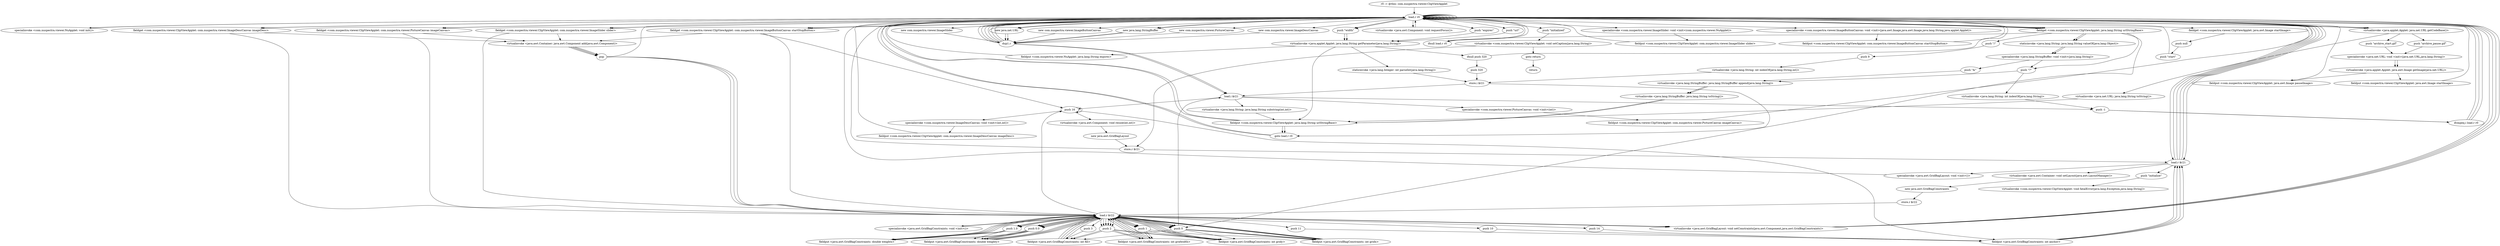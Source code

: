 digraph "" {
    "r0 := @this: com.nuspectra.viewer.ClipViewApplet"
    "load.r r0"
    "r0 := @this: com.nuspectra.viewer.ClipViewApplet"->"load.r r0";
    "specialinvoke <com.nuspectra.viewer.NuApplet: void init()>"
    "load.r r0"->"specialinvoke <com.nuspectra.viewer.NuApplet: void init()>";
    "specialinvoke <com.nuspectra.viewer.NuApplet: void init()>"->"load.r r0";
    "load.r r0"->"load.r r0";
    "push \"expires\""
    "load.r r0"->"push \"expires\"";
    "virtualinvoke <java.applet.Applet: java.lang.String getParameter(java.lang.String)>"
    "push \"expires\""->"virtualinvoke <java.applet.Applet: java.lang.String getParameter(java.lang.String)>";
    "fieldput <com.nuspectra.viewer.NuApplet: java.lang.String expires>"
    "virtualinvoke <java.applet.Applet: java.lang.String getParameter(java.lang.String)>"->"fieldput <com.nuspectra.viewer.NuApplet: java.lang.String expires>";
    "fieldput <com.nuspectra.viewer.NuApplet: java.lang.String expires>"->"load.r r0";
    "load.r r0"->"load.r r0";
    "push \"url\""
    "load.r r0"->"push \"url\"";
    "push \"url\""->"virtualinvoke <java.applet.Applet: java.lang.String getParameter(java.lang.String)>";
    "fieldput <com.nuspectra.viewer.ClipViewApplet: java.lang.String urlStringBase>"
    "virtualinvoke <java.applet.Applet: java.lang.String getParameter(java.lang.String)>"->"fieldput <com.nuspectra.viewer.ClipViewApplet: java.lang.String urlStringBase>";
    "fieldput <com.nuspectra.viewer.ClipViewApplet: java.lang.String urlStringBase>"->"load.r r0";
    "fieldget <com.nuspectra.viewer.ClipViewApplet: java.lang.String urlStringBase>"
    "load.r r0"->"fieldget <com.nuspectra.viewer.ClipViewApplet: java.lang.String urlStringBase>";
    "ifnull load.r r0"
    "fieldget <com.nuspectra.viewer.ClipViewApplet: java.lang.String urlStringBase>"->"ifnull load.r r0";
    "ifnull load.r r0"->"load.r r0";
    "load.r r0"->"fieldget <com.nuspectra.viewer.ClipViewApplet: java.lang.String urlStringBase>";
    "push \"?\""
    "fieldget <com.nuspectra.viewer.ClipViewApplet: java.lang.String urlStringBase>"->"push \"?\"";
    "virtualinvoke <java.lang.String: int indexOf(java.lang.String)>"
    "push \"?\""->"virtualinvoke <java.lang.String: int indexOf(java.lang.String)>";
    "push -1"
    "virtualinvoke <java.lang.String: int indexOf(java.lang.String)>"->"push -1";
    "ifcmpeq.i load.r r0"
    "push -1"->"ifcmpeq.i load.r r0";
    "ifcmpeq.i load.r r0"->"load.r r0";
    "new java.lang.StringBuffer"
    "load.r r0"->"new java.lang.StringBuffer";
    "dup1.r"
    "new java.lang.StringBuffer"->"dup1.r";
    "dup1.r"->"load.r r0";
    "load.r r0"->"fieldget <com.nuspectra.viewer.ClipViewApplet: java.lang.String urlStringBase>";
    "staticinvoke <java.lang.String: java.lang.String valueOf(java.lang.Object)>"
    "fieldget <com.nuspectra.viewer.ClipViewApplet: java.lang.String urlStringBase>"->"staticinvoke <java.lang.String: java.lang.String valueOf(java.lang.Object)>";
    "specialinvoke <java.lang.StringBuffer: void <init>(java.lang.String)>"
    "staticinvoke <java.lang.String: java.lang.String valueOf(java.lang.Object)>"->"specialinvoke <java.lang.StringBuffer: void <init>(java.lang.String)>";
    "push \"&\""
    "specialinvoke <java.lang.StringBuffer: void <init>(java.lang.String)>"->"push \"&\"";
    "virtualinvoke <java.lang.StringBuffer: java.lang.StringBuffer append(java.lang.String)>"
    "push \"&\""->"virtualinvoke <java.lang.StringBuffer: java.lang.StringBuffer append(java.lang.String)>";
    "virtualinvoke <java.lang.StringBuffer: java.lang.String toString()>"
    "virtualinvoke <java.lang.StringBuffer: java.lang.StringBuffer append(java.lang.String)>"->"virtualinvoke <java.lang.StringBuffer: java.lang.String toString()>";
    "virtualinvoke <java.lang.StringBuffer: java.lang.String toString()>"->"fieldput <com.nuspectra.viewer.ClipViewApplet: java.lang.String urlStringBase>";
    "goto load.r r0"
    "fieldput <com.nuspectra.viewer.ClipViewApplet: java.lang.String urlStringBase>"->"goto load.r r0";
    "goto load.r r0"->"load.r r0";
    "push \"width\""
    "load.r r0"->"push \"width\"";
    "push \"width\""->"virtualinvoke <java.applet.Applet: java.lang.String getParameter(java.lang.String)>";
    "ifnull push 320"
    "virtualinvoke <java.applet.Applet: java.lang.String getParameter(java.lang.String)>"->"ifnull push 320";
    "ifnull push 320"->"load.r r0";
    "load.r r0"->"push \"width\"";
    "push \"width\""->"virtualinvoke <java.applet.Applet: java.lang.String getParameter(java.lang.String)>";
    "staticinvoke <java.lang.Integer: int parseInt(java.lang.String)>"
    "virtualinvoke <java.applet.Applet: java.lang.String getParameter(java.lang.String)>"->"staticinvoke <java.lang.Integer: int parseInt(java.lang.String)>";
    "store.i $r21"
    "staticinvoke <java.lang.Integer: int parseInt(java.lang.String)>"->"store.i $r21";
    "store.i $r21"->"goto load.r r0";
    "goto load.r r0"->"load.r r0";
    "new com.nuspectra.viewer.PictureCanvas"
    "load.r r0"->"new com.nuspectra.viewer.PictureCanvas";
    "new com.nuspectra.viewer.PictureCanvas"->"dup1.r";
    "load.i $r21"
    "dup1.r"->"load.i $r21";
    "specialinvoke <com.nuspectra.viewer.PictureCanvas: void <init>(int)>"
    "load.i $r21"->"specialinvoke <com.nuspectra.viewer.PictureCanvas: void <init>(int)>";
    "fieldput <com.nuspectra.viewer.ClipViewApplet: com.nuspectra.viewer.PictureCanvas imageCanvas>"
    "specialinvoke <com.nuspectra.viewer.PictureCanvas: void <init>(int)>"->"fieldput <com.nuspectra.viewer.ClipViewApplet: com.nuspectra.viewer.PictureCanvas imageCanvas>";
    "fieldput <com.nuspectra.viewer.ClipViewApplet: com.nuspectra.viewer.PictureCanvas imageCanvas>"->"load.r r0";
    "new com.nuspectra.viewer.ImageDescCanvas"
    "load.r r0"->"new com.nuspectra.viewer.ImageDescCanvas";
    "new com.nuspectra.viewer.ImageDescCanvas"->"dup1.r";
    "dup1.r"->"load.i $r21";
    "push 16"
    "load.i $r21"->"push 16";
    "specialinvoke <com.nuspectra.viewer.ImageDescCanvas: void <init>(int,int)>"
    "push 16"->"specialinvoke <com.nuspectra.viewer.ImageDescCanvas: void <init>(int,int)>";
    "fieldput <com.nuspectra.viewer.ClipViewApplet: com.nuspectra.viewer.ImageDescCanvas imageDesc>"
    "specialinvoke <com.nuspectra.viewer.ImageDescCanvas: void <init>(int,int)>"->"fieldput <com.nuspectra.viewer.ClipViewApplet: com.nuspectra.viewer.ImageDescCanvas imageDesc>";
    "fieldput <com.nuspectra.viewer.ClipViewApplet: com.nuspectra.viewer.ImageDescCanvas imageDesc>"->"load.r r0";
    "new com.nuspectra.viewer.ImageSlider"
    "load.r r0"->"new com.nuspectra.viewer.ImageSlider";
    "new com.nuspectra.viewer.ImageSlider"->"dup1.r";
    "dup1.r"->"load.r r0";
    "specialinvoke <com.nuspectra.viewer.ImageSlider: void <init>(com.nuspectra.viewer.NuApplet)>"
    "load.r r0"->"specialinvoke <com.nuspectra.viewer.ImageSlider: void <init>(com.nuspectra.viewer.NuApplet)>";
    "fieldput <com.nuspectra.viewer.ClipViewApplet: com.nuspectra.viewer.ImageSlider slider>"
    "specialinvoke <com.nuspectra.viewer.ImageSlider: void <init>(com.nuspectra.viewer.NuApplet)>"->"fieldput <com.nuspectra.viewer.ClipViewApplet: com.nuspectra.viewer.ImageSlider slider>";
    "fieldput <com.nuspectra.viewer.ClipViewApplet: com.nuspectra.viewer.ImageSlider slider>"->"load.r r0";
    "load.r r0"->"load.r r0";
    "new java.net.URL"
    "load.r r0"->"new java.net.URL";
    "new java.net.URL"->"dup1.r";
    "dup1.r"->"load.r r0";
    "virtualinvoke <java.applet.Applet: java.net.URL getCodeBase()>"
    "load.r r0"->"virtualinvoke <java.applet.Applet: java.net.URL getCodeBase()>";
    "push \"archive_pause.gif\""
    "virtualinvoke <java.applet.Applet: java.net.URL getCodeBase()>"->"push \"archive_pause.gif\"";
    "specialinvoke <java.net.URL: void <init>(java.net.URL,java.lang.String)>"
    "push \"archive_pause.gif\""->"specialinvoke <java.net.URL: void <init>(java.net.URL,java.lang.String)>";
    "virtualinvoke <java.applet.Applet: java.awt.Image getImage(java.net.URL)>"
    "specialinvoke <java.net.URL: void <init>(java.net.URL,java.lang.String)>"->"virtualinvoke <java.applet.Applet: java.awt.Image getImage(java.net.URL)>";
    "fieldput <com.nuspectra.viewer.ClipViewApplet: java.awt.Image pauseImage>"
    "virtualinvoke <java.applet.Applet: java.awt.Image getImage(java.net.URL)>"->"fieldput <com.nuspectra.viewer.ClipViewApplet: java.awt.Image pauseImage>";
    "fieldput <com.nuspectra.viewer.ClipViewApplet: java.awt.Image pauseImage>"->"load.r r0";
    "load.r r0"->"load.r r0";
    "load.r r0"->"new java.net.URL";
    "new java.net.URL"->"dup1.r";
    "dup1.r"->"load.r r0";
    "load.r r0"->"virtualinvoke <java.applet.Applet: java.net.URL getCodeBase()>";
    "push \"archive_start.gif\""
    "virtualinvoke <java.applet.Applet: java.net.URL getCodeBase()>"->"push \"archive_start.gif\"";
    "push \"archive_start.gif\""->"specialinvoke <java.net.URL: void <init>(java.net.URL,java.lang.String)>";
    "specialinvoke <java.net.URL: void <init>(java.net.URL,java.lang.String)>"->"virtualinvoke <java.applet.Applet: java.awt.Image getImage(java.net.URL)>";
    "fieldput <com.nuspectra.viewer.ClipViewApplet: java.awt.Image startImage>"
    "virtualinvoke <java.applet.Applet: java.awt.Image getImage(java.net.URL)>"->"fieldput <com.nuspectra.viewer.ClipViewApplet: java.awt.Image startImage>";
    "fieldput <com.nuspectra.viewer.ClipViewApplet: java.awt.Image startImage>"->"load.r r0";
    "new com.nuspectra.viewer.ImageButtonCanvas"
    "load.r r0"->"new com.nuspectra.viewer.ImageButtonCanvas";
    "new com.nuspectra.viewer.ImageButtonCanvas"->"dup1.r";
    "dup1.r"->"load.r r0";
    "fieldget <com.nuspectra.viewer.ClipViewApplet: java.awt.Image startImage>"
    "load.r r0"->"fieldget <com.nuspectra.viewer.ClipViewApplet: java.awt.Image startImage>";
    "push null"
    "fieldget <com.nuspectra.viewer.ClipViewApplet: java.awt.Image startImage>"->"push null";
    "push \"start\""
    "push null"->"push \"start\"";
    "push \"start\""->"load.r r0";
    "specialinvoke <com.nuspectra.viewer.ImageButtonCanvas: void <init>(java.awt.Image,java.awt.Image,java.lang.String,java.applet.Applet)>"
    "load.r r0"->"specialinvoke <com.nuspectra.viewer.ImageButtonCanvas: void <init>(java.awt.Image,java.awt.Image,java.lang.String,java.applet.Applet)>";
    "fieldput <com.nuspectra.viewer.ClipViewApplet: com.nuspectra.viewer.ImageButtonCanvas startStopButton>"
    "specialinvoke <com.nuspectra.viewer.ImageButtonCanvas: void <init>(java.awt.Image,java.awt.Image,java.lang.String,java.applet.Applet)>"->"fieldput <com.nuspectra.viewer.ClipViewApplet: com.nuspectra.viewer.ImageButtonCanvas startStopButton>";
    "fieldput <com.nuspectra.viewer.ClipViewApplet: com.nuspectra.viewer.ImageButtonCanvas startStopButton>"->"load.r r0";
    "fieldget <com.nuspectra.viewer.ClipViewApplet: com.nuspectra.viewer.ImageButtonCanvas startStopButton>"
    "load.r r0"->"fieldget <com.nuspectra.viewer.ClipViewApplet: com.nuspectra.viewer.ImageButtonCanvas startStopButton>";
    "fieldget <com.nuspectra.viewer.ClipViewApplet: com.nuspectra.viewer.ImageButtonCanvas startStopButton>"->"push 16";
    "push 16"->"push 16";
    "virtualinvoke <java.awt.Component: void resize(int,int)>"
    "push 16"->"virtualinvoke <java.awt.Component: void resize(int,int)>";
    "new java.awt.GridBagLayout"
    "virtualinvoke <java.awt.Component: void resize(int,int)>"->"new java.awt.GridBagLayout";
    "store.r $r21"
    "new java.awt.GridBagLayout"->"store.r $r21";
    "load.r $r21"
    "store.r $r21"->"load.r $r21";
    "specialinvoke <java.awt.GridBagLayout: void <init>()>"
    "load.r $r21"->"specialinvoke <java.awt.GridBagLayout: void <init>()>";
    "specialinvoke <java.awt.GridBagLayout: void <init>()>"->"load.r r0";
    "load.r r0"->"load.r $r21";
    "virtualinvoke <java.awt.Container: void setLayout(java.awt.LayoutManager)>"
    "load.r $r21"->"virtualinvoke <java.awt.Container: void setLayout(java.awt.LayoutManager)>";
    "new java.awt.GridBagConstraints"
    "virtualinvoke <java.awt.Container: void setLayout(java.awt.LayoutManager)>"->"new java.awt.GridBagConstraints";
    "store.r $r22"
    "new java.awt.GridBagConstraints"->"store.r $r22";
    "load.r $r22"
    "store.r $r22"->"load.r $r22";
    "specialinvoke <java.awt.GridBagConstraints: void <init>()>"
    "load.r $r22"->"specialinvoke <java.awt.GridBagConstraints: void <init>()>";
    "specialinvoke <java.awt.GridBagConstraints: void <init>()>"->"load.r $r22";
    "push 2"
    "load.r $r22"->"push 2";
    "fieldput <java.awt.GridBagConstraints: int gridwidth>"
    "push 2"->"fieldput <java.awt.GridBagConstraints: int gridwidth>";
    "fieldput <java.awt.GridBagConstraints: int gridwidth>"->"load.r $r22";
    "push 0.0"
    "load.r $r22"->"push 0.0";
    "fieldput <java.awt.GridBagConstraints: double weighty>"
    "push 0.0"->"fieldput <java.awt.GridBagConstraints: double weighty>";
    "fieldput <java.awt.GridBagConstraints: double weighty>"->"load.r $r22";
    "push 1.0"
    "load.r $r22"->"push 1.0";
    "fieldput <java.awt.GridBagConstraints: double weightx>"
    "push 1.0"->"fieldput <java.awt.GridBagConstraints: double weightx>";
    "fieldput <java.awt.GridBagConstraints: double weightx>"->"load.r $r22";
    "push 0"
    "load.r $r22"->"push 0";
    "fieldput <java.awt.GridBagConstraints: int gridx>"
    "push 0"->"fieldput <java.awt.GridBagConstraints: int gridx>";
    "fieldput <java.awt.GridBagConstraints: int gridx>"->"load.r $r22";
    "load.r $r22"->"push 0";
    "fieldput <java.awt.GridBagConstraints: int gridy>"
    "push 0"->"fieldput <java.awt.GridBagConstraints: int gridy>";
    "fieldput <java.awt.GridBagConstraints: int gridy>"->"load.r $r22";
    "load.r $r22"->"push 2";
    "fieldput <java.awt.GridBagConstraints: int fill>"
    "push 2"->"fieldput <java.awt.GridBagConstraints: int fill>";
    "fieldput <java.awt.GridBagConstraints: int fill>"->"load.r $r22";
    "push 11"
    "load.r $r22"->"push 11";
    "fieldput <java.awt.GridBagConstraints: int anchor>"
    "push 11"->"fieldput <java.awt.GridBagConstraints: int anchor>";
    "fieldput <java.awt.GridBagConstraints: int anchor>"->"load.r $r21";
    "load.r $r21"->"load.r r0";
    "fieldget <com.nuspectra.viewer.ClipViewApplet: com.nuspectra.viewer.ImageDescCanvas imageDesc>"
    "load.r r0"->"fieldget <com.nuspectra.viewer.ClipViewApplet: com.nuspectra.viewer.ImageDescCanvas imageDesc>";
    "fieldget <com.nuspectra.viewer.ClipViewApplet: com.nuspectra.viewer.ImageDescCanvas imageDesc>"->"load.r $r22";
    "virtualinvoke <java.awt.GridBagLayout: void setConstraints(java.awt.Component,java.awt.GridBagConstraints)>"
    "load.r $r22"->"virtualinvoke <java.awt.GridBagLayout: void setConstraints(java.awt.Component,java.awt.GridBagConstraints)>";
    "virtualinvoke <java.awt.GridBagLayout: void setConstraints(java.awt.Component,java.awt.GridBagConstraints)>"->"load.r r0";
    "load.r r0"->"load.r r0";
    "load.r r0"->"fieldget <com.nuspectra.viewer.ClipViewApplet: com.nuspectra.viewer.ImageDescCanvas imageDesc>";
    "virtualinvoke <java.awt.Container: java.awt.Component add(java.awt.Component)>"
    "fieldget <com.nuspectra.viewer.ClipViewApplet: com.nuspectra.viewer.ImageDescCanvas imageDesc>"->"virtualinvoke <java.awt.Container: java.awt.Component add(java.awt.Component)>";
    "pop"
    "virtualinvoke <java.awt.Container: java.awt.Component add(java.awt.Component)>"->"pop";
    "pop"->"load.r $r22";
    "load.r $r22"->"push 2";
    "push 2"->"fieldput <java.awt.GridBagConstraints: int gridwidth>";
    "fieldput <java.awt.GridBagConstraints: int gridwidth>"->"load.r $r22";
    "load.r $r22"->"push 1.0";
    "push 1.0"->"fieldput <java.awt.GridBagConstraints: double weighty>";
    "fieldput <java.awt.GridBagConstraints: double weighty>"->"load.r $r22";
    "load.r $r22"->"push 0.0";
    "push 0.0"->"fieldput <java.awt.GridBagConstraints: double weightx>";
    "fieldput <java.awt.GridBagConstraints: double weightx>"->"load.r $r22";
    "load.r $r22"->"push 0";
    "push 0"->"fieldput <java.awt.GridBagConstraints: int gridx>";
    "fieldput <java.awt.GridBagConstraints: int gridx>"->"load.r $r22";
    "push 1"
    "load.r $r22"->"push 1";
    "push 1"->"fieldput <java.awt.GridBagConstraints: int gridy>";
    "fieldput <java.awt.GridBagConstraints: int gridy>"->"load.r $r22";
    "push 3"
    "load.r $r22"->"push 3";
    "push 3"->"fieldput <java.awt.GridBagConstraints: int fill>";
    "fieldput <java.awt.GridBagConstraints: int fill>"->"load.r $r22";
    "push 10"
    "load.r $r22"->"push 10";
    "push 10"->"fieldput <java.awt.GridBagConstraints: int anchor>";
    "fieldput <java.awt.GridBagConstraints: int anchor>"->"load.r $r21";
    "load.r $r21"->"load.r r0";
    "fieldget <com.nuspectra.viewer.ClipViewApplet: com.nuspectra.viewer.PictureCanvas imageCanvas>"
    "load.r r0"->"fieldget <com.nuspectra.viewer.ClipViewApplet: com.nuspectra.viewer.PictureCanvas imageCanvas>";
    "fieldget <com.nuspectra.viewer.ClipViewApplet: com.nuspectra.viewer.PictureCanvas imageCanvas>"->"load.r $r22";
    "load.r $r22"->"virtualinvoke <java.awt.GridBagLayout: void setConstraints(java.awt.Component,java.awt.GridBagConstraints)>";
    "virtualinvoke <java.awt.GridBagLayout: void setConstraints(java.awt.Component,java.awt.GridBagConstraints)>"->"load.r r0";
    "load.r r0"->"load.r r0";
    "load.r r0"->"fieldget <com.nuspectra.viewer.ClipViewApplet: com.nuspectra.viewer.PictureCanvas imageCanvas>";
    "fieldget <com.nuspectra.viewer.ClipViewApplet: com.nuspectra.viewer.PictureCanvas imageCanvas>"->"virtualinvoke <java.awt.Container: java.awt.Component add(java.awt.Component)>";
    "virtualinvoke <java.awt.Container: java.awt.Component add(java.awt.Component)>"->"pop";
    "pop"->"load.r $r22";
    "load.r $r22"->"push 1";
    "push 1"->"fieldput <java.awt.GridBagConstraints: int gridwidth>";
    "fieldput <java.awt.GridBagConstraints: int gridwidth>"->"load.r $r22";
    "load.r $r22"->"push 0.0";
    "push 0.0"->"fieldput <java.awt.GridBagConstraints: double weighty>";
    "fieldput <java.awt.GridBagConstraints: double weighty>"->"load.r $r22";
    "load.r $r22"->"push 0.0";
    "push 0.0"->"fieldput <java.awt.GridBagConstraints: double weightx>";
    "fieldput <java.awt.GridBagConstraints: double weightx>"->"load.r $r22";
    "load.r $r22"->"push 0";
    "push 0"->"fieldput <java.awt.GridBagConstraints: int gridx>";
    "fieldput <java.awt.GridBagConstraints: int gridx>"->"load.r $r22";
    "load.r $r22"->"push 2";
    "push 2"->"fieldput <java.awt.GridBagConstraints: int gridy>";
    "fieldput <java.awt.GridBagConstraints: int gridy>"->"load.r $r22";
    "load.r $r22"->"push 0";
    "push 0"->"fieldput <java.awt.GridBagConstraints: int fill>";
    "fieldput <java.awt.GridBagConstraints: int fill>"->"load.r $r22";
    "load.r $r22"->"push 16";
    "push 16"->"fieldput <java.awt.GridBagConstraints: int anchor>";
    "fieldput <java.awt.GridBagConstraints: int anchor>"->"load.r $r21";
    "load.r $r21"->"load.r r0";
    "load.r r0"->"fieldget <com.nuspectra.viewer.ClipViewApplet: com.nuspectra.viewer.ImageButtonCanvas startStopButton>";
    "fieldget <com.nuspectra.viewer.ClipViewApplet: com.nuspectra.viewer.ImageButtonCanvas startStopButton>"->"load.r $r22";
    "load.r $r22"->"virtualinvoke <java.awt.GridBagLayout: void setConstraints(java.awt.Component,java.awt.GridBagConstraints)>";
    "virtualinvoke <java.awt.GridBagLayout: void setConstraints(java.awt.Component,java.awt.GridBagConstraints)>"->"load.r r0";
    "load.r r0"->"load.r r0";
    "load.r r0"->"fieldget <com.nuspectra.viewer.ClipViewApplet: com.nuspectra.viewer.ImageButtonCanvas startStopButton>";
    "fieldget <com.nuspectra.viewer.ClipViewApplet: com.nuspectra.viewer.ImageButtonCanvas startStopButton>"->"virtualinvoke <java.awt.Container: java.awt.Component add(java.awt.Component)>";
    "virtualinvoke <java.awt.Container: java.awt.Component add(java.awt.Component)>"->"pop";
    "pop"->"load.r $r22";
    "load.r $r22"->"push 1";
    "push 1"->"fieldput <java.awt.GridBagConstraints: int gridwidth>";
    "fieldput <java.awt.GridBagConstraints: int gridwidth>"->"load.r $r22";
    "load.r $r22"->"push 0.0";
    "push 0.0"->"fieldput <java.awt.GridBagConstraints: double weighty>";
    "fieldput <java.awt.GridBagConstraints: double weighty>"->"load.r $r22";
    "load.r $r22"->"push 1.0";
    "push 1.0"->"fieldput <java.awt.GridBagConstraints: double weightx>";
    "fieldput <java.awt.GridBagConstraints: double weightx>"->"load.r $r22";
    "load.r $r22"->"push 1";
    "push 1"->"fieldput <java.awt.GridBagConstraints: int gridx>";
    "fieldput <java.awt.GridBagConstraints: int gridx>"->"load.r $r22";
    "load.r $r22"->"push 2";
    "push 2"->"fieldput <java.awt.GridBagConstraints: int gridy>";
    "fieldput <java.awt.GridBagConstraints: int gridy>"->"load.r $r22";
    "load.r $r22"->"push 2";
    "push 2"->"fieldput <java.awt.GridBagConstraints: int fill>";
    "fieldput <java.awt.GridBagConstraints: int fill>"->"load.r $r22";
    "push 14"
    "load.r $r22"->"push 14";
    "push 14"->"fieldput <java.awt.GridBagConstraints: int anchor>";
    "fieldput <java.awt.GridBagConstraints: int anchor>"->"load.r $r21";
    "load.r $r21"->"load.r r0";
    "fieldget <com.nuspectra.viewer.ClipViewApplet: com.nuspectra.viewer.ImageSlider slider>"
    "load.r r0"->"fieldget <com.nuspectra.viewer.ClipViewApplet: com.nuspectra.viewer.ImageSlider slider>";
    "fieldget <com.nuspectra.viewer.ClipViewApplet: com.nuspectra.viewer.ImageSlider slider>"->"load.r $r22";
    "load.r $r22"->"virtualinvoke <java.awt.GridBagLayout: void setConstraints(java.awt.Component,java.awt.GridBagConstraints)>";
    "virtualinvoke <java.awt.GridBagLayout: void setConstraints(java.awt.Component,java.awt.GridBagConstraints)>"->"load.r r0";
    "load.r r0"->"load.r r0";
    "load.r r0"->"fieldget <com.nuspectra.viewer.ClipViewApplet: com.nuspectra.viewer.ImageSlider slider>";
    "fieldget <com.nuspectra.viewer.ClipViewApplet: com.nuspectra.viewer.ImageSlider slider>"->"virtualinvoke <java.awt.Container: java.awt.Component add(java.awt.Component)>";
    "virtualinvoke <java.awt.Container: java.awt.Component add(java.awt.Component)>"->"pop";
    "pop"->"load.r r0";
    "virtualinvoke <java.awt.Component: void requestFocus()>"
    "load.r r0"->"virtualinvoke <java.awt.Component: void requestFocus()>";
    "virtualinvoke <java.awt.Component: void requestFocus()>"->"load.r r0";
    "push \"initialized\""
    "load.r r0"->"push \"initialized\"";
    "virtualinvoke <com.nuspectra.viewer.ClipViewApplet: void setCaption(java.lang.String)>"
    "push \"initialized\""->"virtualinvoke <com.nuspectra.viewer.ClipViewApplet: void setCaption(java.lang.String)>";
    "goto return"
    "virtualinvoke <com.nuspectra.viewer.ClipViewApplet: void setCaption(java.lang.String)>"->"goto return";
    "return"
    "goto return"->"return";
    "virtualinvoke <com.nuspectra.viewer.ClipViewApplet: void setCaption(java.lang.String)>"->"store.r $r21";
    "store.r $r21"->"load.r r0";
    "load.r r0"->"load.r $r21";
    "push \"initialize\""
    "load.r $r21"->"push \"initialize\"";
    "virtualinvoke <com.nuspectra.viewer.ClipViewApplet: void fatalError(java.lang.Exception,java.lang.String)>"
    "push \"initialize\""->"virtualinvoke <com.nuspectra.viewer.ClipViewApplet: void fatalError(java.lang.Exception,java.lang.String)>";
    "push 320"
    "ifnull push 320"->"push 320";
    "push 320"->"store.i $r21";
    "ifcmpeq.i load.r r0"->"load.r r0";
    "load.r r0"->"new java.lang.StringBuffer";
    "new java.lang.StringBuffer"->"dup1.r";
    "dup1.r"->"load.r r0";
    "load.r r0"->"fieldget <com.nuspectra.viewer.ClipViewApplet: java.lang.String urlStringBase>";
    "fieldget <com.nuspectra.viewer.ClipViewApplet: java.lang.String urlStringBase>"->"staticinvoke <java.lang.String: java.lang.String valueOf(java.lang.Object)>";
    "staticinvoke <java.lang.String: java.lang.String valueOf(java.lang.Object)>"->"specialinvoke <java.lang.StringBuffer: void <init>(java.lang.String)>";
    "specialinvoke <java.lang.StringBuffer: void <init>(java.lang.String)>"->"push \"?\"";
    "push \"?\""->"virtualinvoke <java.lang.StringBuffer: java.lang.StringBuffer append(java.lang.String)>";
    "virtualinvoke <java.lang.StringBuffer: java.lang.StringBuffer append(java.lang.String)>"->"virtualinvoke <java.lang.StringBuffer: java.lang.String toString()>";
    "virtualinvoke <java.lang.StringBuffer: java.lang.String toString()>"->"fieldput <com.nuspectra.viewer.ClipViewApplet: java.lang.String urlStringBase>";
    "fieldput <com.nuspectra.viewer.ClipViewApplet: java.lang.String urlStringBase>"->"goto load.r r0";
    "ifnull load.r r0"->"load.r r0";
    "load.r r0"->"load.r r0";
    "load.r r0"->"virtualinvoke <java.applet.Applet: java.net.URL getCodeBase()>";
    "virtualinvoke <java.net.URL: java.lang.String toString()>"
    "virtualinvoke <java.applet.Applet: java.net.URL getCodeBase()>"->"virtualinvoke <java.net.URL: java.lang.String toString()>";
    "virtualinvoke <java.net.URL: java.lang.String toString()>"->"fieldput <com.nuspectra.viewer.ClipViewApplet: java.lang.String urlStringBase>";
    "fieldput <com.nuspectra.viewer.ClipViewApplet: java.lang.String urlStringBase>"->"load.r r0";
    "load.r r0"->"fieldget <com.nuspectra.viewer.ClipViewApplet: java.lang.String urlStringBase>";
    "push \"/\""
    "fieldget <com.nuspectra.viewer.ClipViewApplet: java.lang.String urlStringBase>"->"push \"/\"";
    "push 9"
    "push \"/\""->"push 9";
    "virtualinvoke <java.lang.String: int indexOf(java.lang.String,int)>"
    "push 9"->"virtualinvoke <java.lang.String: int indexOf(java.lang.String,int)>";
    "virtualinvoke <java.lang.String: int indexOf(java.lang.String,int)>"->"store.i $r21";
    "store.i $r21"->"load.i $r21";
    "load.i $r21"->"push -1";
    "push -1"->"ifcmpeq.i load.r r0";
    "ifcmpeq.i load.r r0"->"load.r r0";
    "load.r r0"->"load.r r0";
    "load.r r0"->"fieldget <com.nuspectra.viewer.ClipViewApplet: java.lang.String urlStringBase>";
    "fieldget <com.nuspectra.viewer.ClipViewApplet: java.lang.String urlStringBase>"->"push 0";
    "push 0"->"load.i $r21";
    "virtualinvoke <java.lang.String: java.lang.String substring(int,int)>"
    "load.i $r21"->"virtualinvoke <java.lang.String: java.lang.String substring(int,int)>";
    "virtualinvoke <java.lang.String: java.lang.String substring(int,int)>"->"fieldput <com.nuspectra.viewer.ClipViewApplet: java.lang.String urlStringBase>";
}
